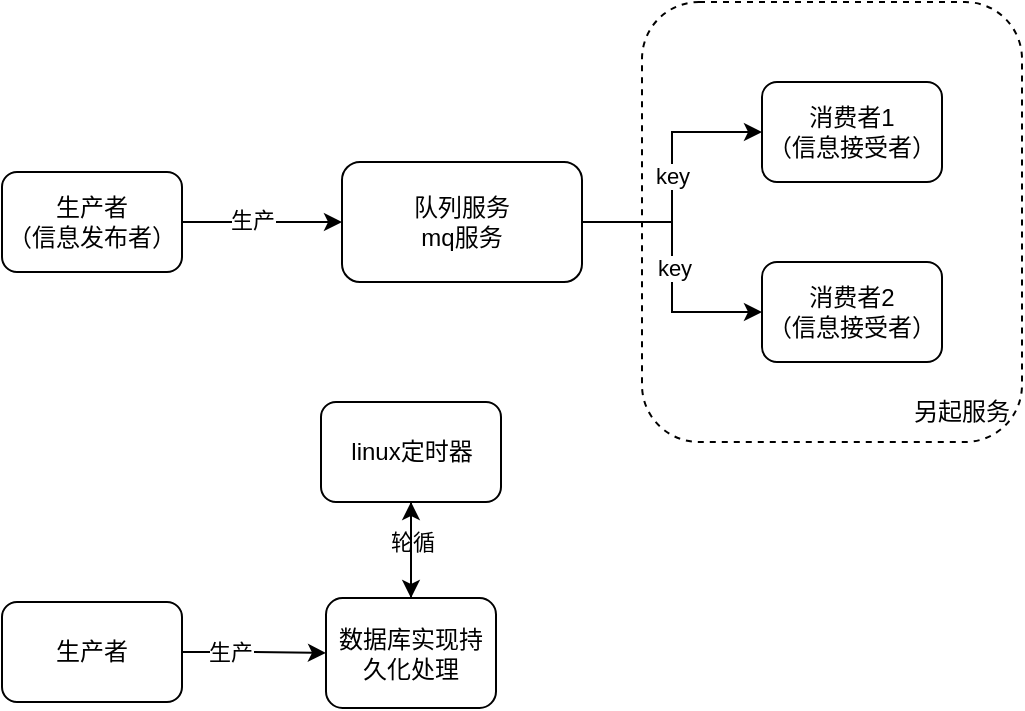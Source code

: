 <mxfile version="14.1.8" type="github">
  <diagram id="Ht1M8jgEwFfnCIfOTk4-" name="Page-1">
    <mxGraphModel dx="702" dy="471" grid="1" gridSize="10" guides="1" tooltips="1" connect="1" arrows="1" fold="1" page="1" pageScale="1" pageWidth="1169" pageHeight="827" math="0" shadow="0">
      <root>
        <mxCell id="0" />
        <mxCell id="1" parent="0" />
        <mxCell id="JXGQIEeBwlXOJSszSIdp-10" value="" style="rounded=1;whiteSpace=wrap;html=1;dashed=1;fillColor=none;" parent="1" vertex="1">
          <mxGeometry x="450" y="80" width="190" height="220" as="geometry" />
        </mxCell>
        <mxCell id="JXGQIEeBwlXOJSszSIdp-5" style="edgeStyle=orthogonalEdgeStyle;rounded=0;orthogonalLoop=1;jettySize=auto;html=1;exitX=1;exitY=0.5;exitDx=0;exitDy=0;entryX=0;entryY=0.5;entryDx=0;entryDy=0;" parent="1" source="JXGQIEeBwlXOJSszSIdp-1" target="JXGQIEeBwlXOJSszSIdp-2" edge="1">
          <mxGeometry relative="1" as="geometry" />
        </mxCell>
        <mxCell id="q1dly6w1q6u7ZvZ1GpFz-1" value="生产" style="edgeLabel;html=1;align=center;verticalAlign=middle;resizable=0;points=[];" vertex="1" connectable="0" parent="JXGQIEeBwlXOJSszSIdp-5">
          <mxGeometry x="-0.125" y="1" relative="1" as="geometry">
            <mxPoint as="offset" />
          </mxGeometry>
        </mxCell>
        <mxCell id="JXGQIEeBwlXOJSszSIdp-1" value="生产者&lt;br&gt;（信息发布者）" style="rounded=1;whiteSpace=wrap;html=1;" parent="1" vertex="1">
          <mxGeometry x="130" y="165" width="90" height="50" as="geometry" />
        </mxCell>
        <mxCell id="JXGQIEeBwlXOJSszSIdp-6" style="edgeStyle=orthogonalEdgeStyle;rounded=0;orthogonalLoop=1;jettySize=auto;html=1;exitX=1;exitY=0.5;exitDx=0;exitDy=0;entryX=0;entryY=0.5;entryDx=0;entryDy=0;" parent="1" source="JXGQIEeBwlXOJSszSIdp-2" target="JXGQIEeBwlXOJSszSIdp-3" edge="1">
          <mxGeometry relative="1" as="geometry" />
        </mxCell>
        <mxCell id="JXGQIEeBwlXOJSszSIdp-9" value="key" style="edgeLabel;html=1;align=center;verticalAlign=middle;resizable=0;points=[];" parent="JXGQIEeBwlXOJSszSIdp-6" vertex="1" connectable="0">
          <mxGeometry x="0.009" relative="1" as="geometry">
            <mxPoint as="offset" />
          </mxGeometry>
        </mxCell>
        <mxCell id="JXGQIEeBwlXOJSszSIdp-7" style="edgeStyle=orthogonalEdgeStyle;rounded=0;orthogonalLoop=1;jettySize=auto;html=1;exitX=1;exitY=0.5;exitDx=0;exitDy=0;entryX=0;entryY=0.5;entryDx=0;entryDy=0;" parent="1" source="JXGQIEeBwlXOJSszSIdp-2" target="JXGQIEeBwlXOJSszSIdp-4" edge="1">
          <mxGeometry relative="1" as="geometry" />
        </mxCell>
        <mxCell id="JXGQIEeBwlXOJSszSIdp-8" value="key" style="edgeLabel;html=1;align=center;verticalAlign=middle;resizable=0;points=[];" parent="JXGQIEeBwlXOJSszSIdp-7" vertex="1" connectable="0">
          <mxGeometry x="0.009" y="1" relative="1" as="geometry">
            <mxPoint as="offset" />
          </mxGeometry>
        </mxCell>
        <mxCell id="JXGQIEeBwlXOJSszSIdp-2" value="队列服务&lt;br&gt;mq服务" style="rounded=1;whiteSpace=wrap;html=1;" parent="1" vertex="1">
          <mxGeometry x="300" y="160" width="120" height="60" as="geometry" />
        </mxCell>
        <mxCell id="JXGQIEeBwlXOJSszSIdp-3" value="消费者1&lt;br&gt;（信息接受者）" style="rounded=1;whiteSpace=wrap;html=1;" parent="1" vertex="1">
          <mxGeometry x="510" y="120" width="90" height="50" as="geometry" />
        </mxCell>
        <mxCell id="JXGQIEeBwlXOJSszSIdp-4" value="消费者2&lt;br&gt;（信息接受者）" style="rounded=1;whiteSpace=wrap;html=1;" parent="1" vertex="1">
          <mxGeometry x="510" y="210" width="90" height="50" as="geometry" />
        </mxCell>
        <mxCell id="JXGQIEeBwlXOJSszSIdp-11" value="另起服务" style="text;html=1;strokeColor=none;fillColor=none;align=center;verticalAlign=middle;whiteSpace=wrap;rounded=0;dashed=1;" parent="1" vertex="1">
          <mxGeometry x="580" y="275" width="60" height="20" as="geometry" />
        </mxCell>
        <mxCell id="q1dly6w1q6u7ZvZ1GpFz-11" value="" style="group" vertex="1" connectable="0" parent="1">
          <mxGeometry x="130" y="280" width="249.5" height="153" as="geometry" />
        </mxCell>
        <mxCell id="q1dly6w1q6u7ZvZ1GpFz-2" value="生产者" style="rounded=1;whiteSpace=wrap;html=1;strokeColor=#000000;fillColor=#FFFFFF;gradientColor=none;" vertex="1" parent="q1dly6w1q6u7ZvZ1GpFz-11">
          <mxGeometry y="100" width="90" height="50" as="geometry" />
        </mxCell>
        <mxCell id="q1dly6w1q6u7ZvZ1GpFz-3" value="数据库实现持久化处理" style="whiteSpace=wrap;html=1;rounded=1;fillColor=#FFFFFF;" vertex="1" parent="q1dly6w1q6u7ZvZ1GpFz-11">
          <mxGeometry x="162" y="98" width="85" height="55" as="geometry" />
        </mxCell>
        <mxCell id="q1dly6w1q6u7ZvZ1GpFz-4" value="" style="edgeStyle=orthogonalEdgeStyle;rounded=0;orthogonalLoop=1;jettySize=auto;html=1;" edge="1" parent="q1dly6w1q6u7ZvZ1GpFz-11" source="q1dly6w1q6u7ZvZ1GpFz-2" target="q1dly6w1q6u7ZvZ1GpFz-3">
          <mxGeometry relative="1" as="geometry" />
        </mxCell>
        <mxCell id="q1dly6w1q6u7ZvZ1GpFz-5" value="生产" style="edgeLabel;html=1;align=center;verticalAlign=middle;resizable=0;points=[];" vertex="1" connectable="0" parent="q1dly6w1q6u7ZvZ1GpFz-4">
          <mxGeometry x="-0.35" relative="1" as="geometry">
            <mxPoint as="offset" />
          </mxGeometry>
        </mxCell>
        <mxCell id="q1dly6w1q6u7ZvZ1GpFz-7" value="" style="edgeStyle=orthogonalEdgeStyle;rounded=0;orthogonalLoop=1;jettySize=auto;html=1;startArrow=none;startFill=0;" edge="1" parent="q1dly6w1q6u7ZvZ1GpFz-11" source="q1dly6w1q6u7ZvZ1GpFz-6" target="q1dly6w1q6u7ZvZ1GpFz-3">
          <mxGeometry relative="1" as="geometry" />
        </mxCell>
        <mxCell id="q1dly6w1q6u7ZvZ1GpFz-8" value="轮循" style="edgeLabel;html=1;align=center;verticalAlign=middle;resizable=0;points=[];" vertex="1" connectable="0" parent="q1dly6w1q6u7ZvZ1GpFz-7">
          <mxGeometry x="-0.167" relative="1" as="geometry">
            <mxPoint as="offset" />
          </mxGeometry>
        </mxCell>
        <mxCell id="q1dly6w1q6u7ZvZ1GpFz-6" value="linux定时器" style="rounded=1;whiteSpace=wrap;html=1;strokeColor=#000000;fillColor=#FFFFFF;gradientColor=none;" vertex="1" parent="q1dly6w1q6u7ZvZ1GpFz-11">
          <mxGeometry x="159.5" width="90" height="50" as="geometry" />
        </mxCell>
        <mxCell id="q1dly6w1q6u7ZvZ1GpFz-9" value="" style="edgeStyle=orthogonalEdgeStyle;rounded=0;orthogonalLoop=1;jettySize=auto;html=1;" edge="1" parent="q1dly6w1q6u7ZvZ1GpFz-11" source="q1dly6w1q6u7ZvZ1GpFz-3" target="q1dly6w1q6u7ZvZ1GpFz-6">
          <mxGeometry relative="1" as="geometry" />
        </mxCell>
      </root>
    </mxGraphModel>
  </diagram>
</mxfile>
